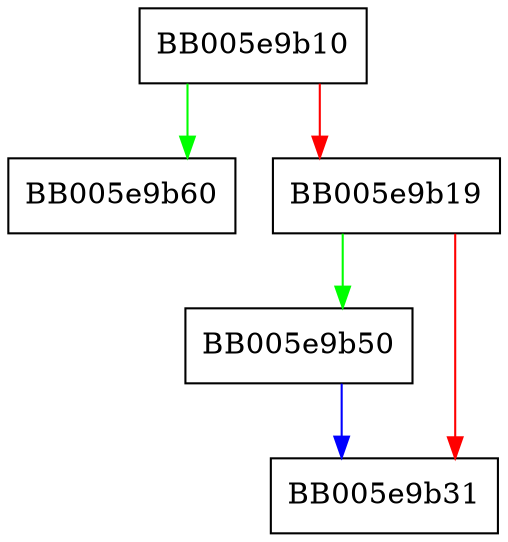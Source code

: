 digraph ossl_algorithm_get1_first_name {
  node [shape="box"];
  graph [splines=ortho];
  BB005e9b10 -> BB005e9b60 [color="green"];
  BB005e9b10 -> BB005e9b19 [color="red"];
  BB005e9b19 -> BB005e9b50 [color="green"];
  BB005e9b19 -> BB005e9b31 [color="red"];
  BB005e9b50 -> BB005e9b31 [color="blue"];
}